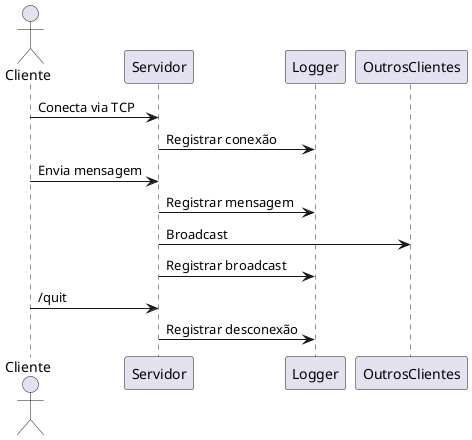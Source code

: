 @startuml
actor Cliente
participant Servidor
participant Logger

Cliente -> Servidor: Conecta via TCP
Servidor -> Logger: Registrar conexão
Cliente -> Servidor: Envia mensagem
Servidor -> Logger: Registrar mensagem
Servidor -> OutrosClientes: Broadcast
Servidor -> Logger: Registrar broadcast
Cliente -> Servidor: /quit
Servidor -> Logger: Registrar desconexão
@enduml
